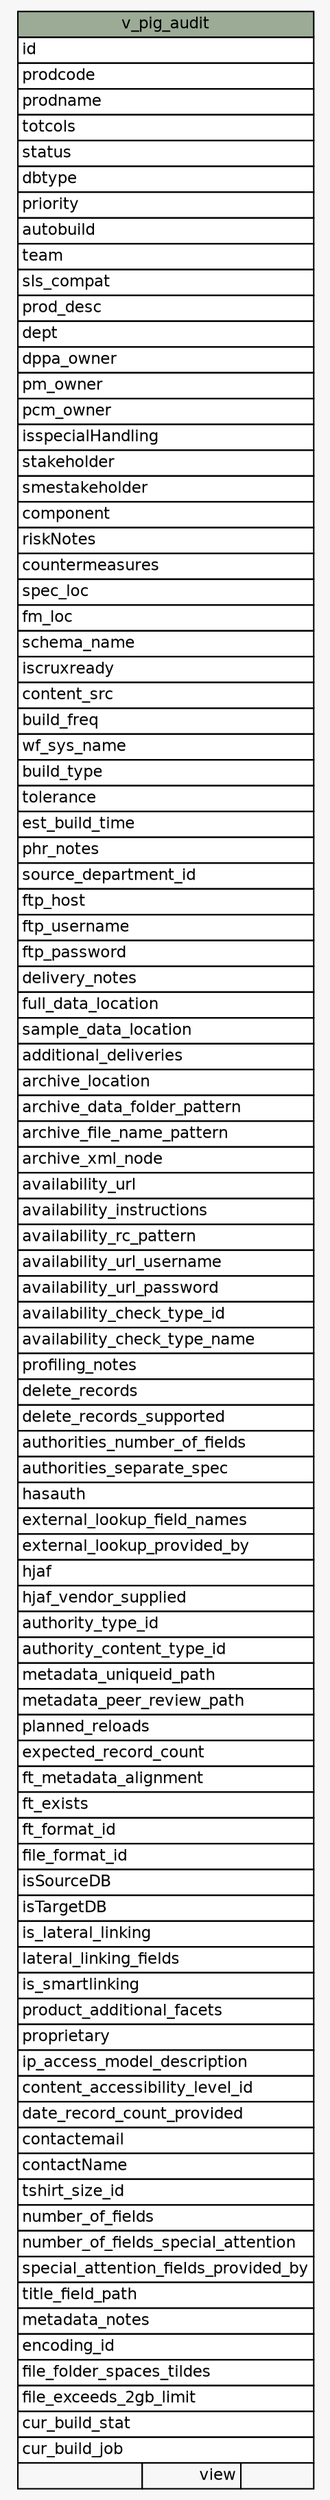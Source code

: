 // dot 2.2.1 on Windows 10 10.0
// SchemaSpy rev 590
digraph "v_pig_audit" {
  graph [
    rankdir="RL"
    bgcolor="#f7f7f7"
    nodesep="0.18"
    ranksep="0.46"
    fontname="Helvetica"
    fontsize="11"
  ];
  node [
    fontname="Helvetica"
    fontsize="11"
    shape="plaintext"
  ];
  edge [
    arrowsize="0.8"
  ];
  "v_pig_audit" [
    label=<
    <TABLE BORDER="0" CELLBORDER="1" CELLSPACING="0" BGCOLOR="#ffffff">
      <TR><TD COLSPAN="3" BGCOLOR="#9bab96" ALIGN="CENTER">v_pig_audit</TD></TR>
      <TR><TD PORT="id" COLSPAN="3" ALIGN="LEFT">id</TD></TR>
      <TR><TD PORT="prodcode" COLSPAN="3" ALIGN="LEFT">prodcode</TD></TR>
      <TR><TD PORT="prodname" COLSPAN="3" ALIGN="LEFT">prodname</TD></TR>
      <TR><TD PORT="totcols" COLSPAN="3" ALIGN="LEFT">totcols</TD></TR>
      <TR><TD PORT="status" COLSPAN="3" ALIGN="LEFT">status</TD></TR>
      <TR><TD PORT="dbtype" COLSPAN="3" ALIGN="LEFT">dbtype</TD></TR>
      <TR><TD PORT="priority" COLSPAN="3" ALIGN="LEFT">priority</TD></TR>
      <TR><TD PORT="autobuild" COLSPAN="3" ALIGN="LEFT">autobuild</TD></TR>
      <TR><TD PORT="team" COLSPAN="3" ALIGN="LEFT">team</TD></TR>
      <TR><TD PORT="sls_compat" COLSPAN="3" ALIGN="LEFT">sls_compat</TD></TR>
      <TR><TD PORT="prod_desc" COLSPAN="3" ALIGN="LEFT">prod_desc</TD></TR>
      <TR><TD PORT="dept" COLSPAN="3" ALIGN="LEFT">dept</TD></TR>
      <TR><TD PORT="dppa_owner" COLSPAN="3" ALIGN="LEFT">dppa_owner</TD></TR>
      <TR><TD PORT="pm_owner" COLSPAN="3" ALIGN="LEFT">pm_owner</TD></TR>
      <TR><TD PORT="pcm_owner" COLSPAN="3" ALIGN="LEFT">pcm_owner</TD></TR>
      <TR><TD PORT="isspecialHandling" COLSPAN="3" ALIGN="LEFT">isspecialHandling</TD></TR>
      <TR><TD PORT="stakeholder" COLSPAN="3" ALIGN="LEFT">stakeholder</TD></TR>
      <TR><TD PORT="smestakeholder" COLSPAN="3" ALIGN="LEFT">smestakeholder</TD></TR>
      <TR><TD PORT="component" COLSPAN="3" ALIGN="LEFT">component</TD></TR>
      <TR><TD PORT="riskNotes" COLSPAN="3" ALIGN="LEFT">riskNotes</TD></TR>
      <TR><TD PORT="countermeasures" COLSPAN="3" ALIGN="LEFT">countermeasures</TD></TR>
      <TR><TD PORT="spec_loc" COLSPAN="3" ALIGN="LEFT">spec_loc</TD></TR>
      <TR><TD PORT="fm_loc" COLSPAN="3" ALIGN="LEFT">fm_loc</TD></TR>
      <TR><TD PORT="schema_name" COLSPAN="3" ALIGN="LEFT">schema_name</TD></TR>
      <TR><TD PORT="iscruxready" COLSPAN="3" ALIGN="LEFT">iscruxready</TD></TR>
      <TR><TD PORT="content_src" COLSPAN="3" ALIGN="LEFT">content_src</TD></TR>
      <TR><TD PORT="build_freq" COLSPAN="3" ALIGN="LEFT">build_freq</TD></TR>
      <TR><TD PORT="wf_sys_name" COLSPAN="3" ALIGN="LEFT">wf_sys_name</TD></TR>
      <TR><TD PORT="build_type" COLSPAN="3" ALIGN="LEFT">build_type</TD></TR>
      <TR><TD PORT="tolerance" COLSPAN="3" ALIGN="LEFT">tolerance</TD></TR>
      <TR><TD PORT="est_build_time" COLSPAN="3" ALIGN="LEFT">est_build_time</TD></TR>
      <TR><TD PORT="phr_notes" COLSPAN="3" ALIGN="LEFT">phr_notes</TD></TR>
      <TR><TD PORT="source_department_id" COLSPAN="3" ALIGN="LEFT">source_department_id</TD></TR>
      <TR><TD PORT="ftp_host" COLSPAN="3" ALIGN="LEFT">ftp_host</TD></TR>
      <TR><TD PORT="ftp_username" COLSPAN="3" ALIGN="LEFT">ftp_username</TD></TR>
      <TR><TD PORT="ftp_password" COLSPAN="3" ALIGN="LEFT">ftp_password</TD></TR>
      <TR><TD PORT="delivery_notes" COLSPAN="3" ALIGN="LEFT">delivery_notes</TD></TR>
      <TR><TD PORT="full_data_location" COLSPAN="3" ALIGN="LEFT">full_data_location</TD></TR>
      <TR><TD PORT="sample_data_location" COLSPAN="3" ALIGN="LEFT">sample_data_location</TD></TR>
      <TR><TD PORT="additional_deliveries" COLSPAN="3" ALIGN="LEFT">additional_deliveries</TD></TR>
      <TR><TD PORT="archive_location" COLSPAN="3" ALIGN="LEFT">archive_location</TD></TR>
      <TR><TD PORT="archive_data_folder_pattern" COLSPAN="3" ALIGN="LEFT">archive_data_folder_pattern</TD></TR>
      <TR><TD PORT="archive_file_name_pattern" COLSPAN="3" ALIGN="LEFT">archive_file_name_pattern</TD></TR>
      <TR><TD PORT="archive_xml_node" COLSPAN="3" ALIGN="LEFT">archive_xml_node</TD></TR>
      <TR><TD PORT="availability_url" COLSPAN="3" ALIGN="LEFT">availability_url</TD></TR>
      <TR><TD PORT="availability_instructions" COLSPAN="3" ALIGN="LEFT">availability_instructions</TD></TR>
      <TR><TD PORT="availability_rc_pattern" COLSPAN="3" ALIGN="LEFT">availability_rc_pattern</TD></TR>
      <TR><TD PORT="availability_url_username" COLSPAN="3" ALIGN="LEFT">availability_url_username</TD></TR>
      <TR><TD PORT="availability_url_password" COLSPAN="3" ALIGN="LEFT">availability_url_password</TD></TR>
      <TR><TD PORT="availability_check_type_id" COLSPAN="3" ALIGN="LEFT">availability_check_type_id</TD></TR>
      <TR><TD PORT="availability_check_type_name" COLSPAN="3" ALIGN="LEFT">availability_check_type_name</TD></TR>
      <TR><TD PORT="profiling_notes" COLSPAN="3" ALIGN="LEFT">profiling_notes</TD></TR>
      <TR><TD PORT="delete_records" COLSPAN="3" ALIGN="LEFT">delete_records</TD></TR>
      <TR><TD PORT="delete_records_supported" COLSPAN="3" ALIGN="LEFT">delete_records_supported</TD></TR>
      <TR><TD PORT="authorities_number_of_fields" COLSPAN="3" ALIGN="LEFT">authorities_number_of_fields</TD></TR>
      <TR><TD PORT="authorities_separate_spec" COLSPAN="3" ALIGN="LEFT">authorities_separate_spec</TD></TR>
      <TR><TD PORT="hasauth" COLSPAN="3" ALIGN="LEFT">hasauth</TD></TR>
      <TR><TD PORT="external_lookup_field_names" COLSPAN="3" ALIGN="LEFT">external_lookup_field_names</TD></TR>
      <TR><TD PORT="external_lookup_provided_by" COLSPAN="3" ALIGN="LEFT">external_lookup_provided_by</TD></TR>
      <TR><TD PORT="hjaf" COLSPAN="3" ALIGN="LEFT">hjaf</TD></TR>
      <TR><TD PORT="hjaf_vendor_supplied" COLSPAN="3" ALIGN="LEFT">hjaf_vendor_supplied</TD></TR>
      <TR><TD PORT="authority_type_id" COLSPAN="3" ALIGN="LEFT">authority_type_id</TD></TR>
      <TR><TD PORT="authority_content_type_id" COLSPAN="3" ALIGN="LEFT">authority_content_type_id</TD></TR>
      <TR><TD PORT="metadata_uniqueid_path" COLSPAN="3" ALIGN="LEFT">metadata_uniqueid_path</TD></TR>
      <TR><TD PORT="metadata_peer_review_path" COLSPAN="3" ALIGN="LEFT">metadata_peer_review_path</TD></TR>
      <TR><TD PORT="planned_reloads" COLSPAN="3" ALIGN="LEFT">planned_reloads</TD></TR>
      <TR><TD PORT="expected_record_count" COLSPAN="3" ALIGN="LEFT">expected_record_count</TD></TR>
      <TR><TD PORT="ft_metadata_alignment" COLSPAN="3" ALIGN="LEFT">ft_metadata_alignment</TD></TR>
      <TR><TD PORT="ft_exists" COLSPAN="3" ALIGN="LEFT">ft_exists</TD></TR>
      <TR><TD PORT="ft_format_id" COLSPAN="3" ALIGN="LEFT">ft_format_id</TD></TR>
      <TR><TD PORT="file_format_id" COLSPAN="3" ALIGN="LEFT">file_format_id</TD></TR>
      <TR><TD PORT="isSourceDB" COLSPAN="3" ALIGN="LEFT">isSourceDB</TD></TR>
      <TR><TD PORT="isTargetDB" COLSPAN="3" ALIGN="LEFT">isTargetDB</TD></TR>
      <TR><TD PORT="is_lateral_linking" COLSPAN="3" ALIGN="LEFT">is_lateral_linking</TD></TR>
      <TR><TD PORT="lateral_linking_fields" COLSPAN="3" ALIGN="LEFT">lateral_linking_fields</TD></TR>
      <TR><TD PORT="is_smartlinking" COLSPAN="3" ALIGN="LEFT">is_smartlinking</TD></TR>
      <TR><TD PORT="product_additional_facets" COLSPAN="3" ALIGN="LEFT">product_additional_facets</TD></TR>
      <TR><TD PORT="proprietary" COLSPAN="3" ALIGN="LEFT">proprietary</TD></TR>
      <TR><TD PORT="ip_access_model_description" COLSPAN="3" ALIGN="LEFT">ip_access_model_description</TD></TR>
      <TR><TD PORT="content_accessibility_level_id" COLSPAN="3" ALIGN="LEFT">content_accessibility_level_id</TD></TR>
      <TR><TD PORT="date_record_count_provided" COLSPAN="3" ALIGN="LEFT">date_record_count_provided</TD></TR>
      <TR><TD PORT="contactemail" COLSPAN="3" ALIGN="LEFT">contactemail</TD></TR>
      <TR><TD PORT="contactName" COLSPAN="3" ALIGN="LEFT">contactName</TD></TR>
      <TR><TD PORT="tshirt_size_id" COLSPAN="3" ALIGN="LEFT">tshirt_size_id</TD></TR>
      <TR><TD PORT="number_of_fields" COLSPAN="3" ALIGN="LEFT">number_of_fields</TD></TR>
      <TR><TD PORT="number_of_fields_special_attention" COLSPAN="3" ALIGN="LEFT">number_of_fields_special_attention</TD></TR>
      <TR><TD PORT="special_attention_fields_provided_by" COLSPAN="3" ALIGN="LEFT">special_attention_fields_provided_by</TD></TR>
      <TR><TD PORT="title_field_path" COLSPAN="3" ALIGN="LEFT">title_field_path</TD></TR>
      <TR><TD PORT="metadata_notes" COLSPAN="3" ALIGN="LEFT">metadata_notes</TD></TR>
      <TR><TD PORT="encoding_id" COLSPAN="3" ALIGN="LEFT">encoding_id</TD></TR>
      <TR><TD PORT="file_folder_spaces_tildes" COLSPAN="3" ALIGN="LEFT">file_folder_spaces_tildes</TD></TR>
      <TR><TD PORT="file_exceeds_2gb_limit" COLSPAN="3" ALIGN="LEFT">file_exceeds_2gb_limit</TD></TR>
      <TR><TD PORT="cur_build_stat" COLSPAN="3" ALIGN="LEFT">cur_build_stat</TD></TR>
      <TR><TD PORT="cur_build_job" COLSPAN="3" ALIGN="LEFT">cur_build_job</TD></TR>
      <TR><TD ALIGN="LEFT" BGCOLOR="#f7f7f7">  </TD><TD ALIGN="RIGHT" BGCOLOR="#f7f7f7">view</TD><TD ALIGN="RIGHT" BGCOLOR="#f7f7f7">  </TD></TR>
    </TABLE>>
    URL="tables/v_pig_audit.html"
    tooltip="v_pig_audit"
  ];
}
